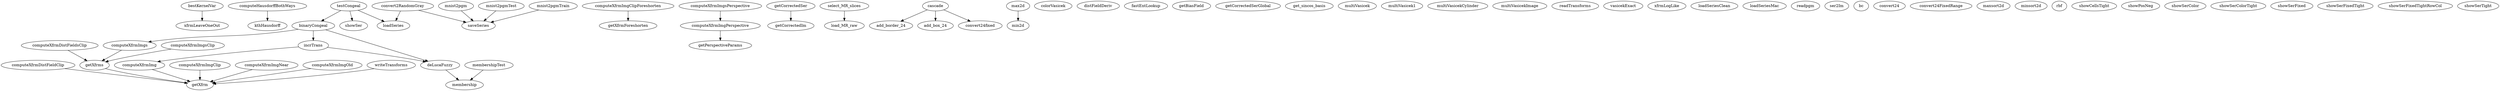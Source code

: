 /* Created by mdot for Matlab */
digraph m2html {
  bestKernelVar -> xfrmLeaveOneOut;
  computeHausdorffBothWays -> kthHausdorff;
  computeXfrmDistFieldClip -> getXfrm;
  computeXfrmDistFieldsClip -> getXfrms;
  computeXfrmImg -> getXfrm;
  computeXfrmImgClip -> getXfrm;
  computeXfrmImgClipForeshorten -> getXfrmForeshorten;
  computeXfrmImgNear -> getXfrm;
  computeXfrmImgOld -> getXfrm;
  computeXfrmImgPerspective -> getPerspectiveParams;
  computeXfrmImgs -> getXfrms;
  computeXfrmImgsClip -> getXfrms;
  computeXfrmImgsPerspective -> computeXfrmImgPerspective;
  getCorrectedSer -> getCorrectedIm;
  getXfrms -> getXfrm;
  writeTransforms -> getXfrm;
  deLucaFuzzy -> membership;
  mnist2pgm -> saveSeries;
  mnist2pgmTest -> saveSeries;
  mnist2pgmTrain -> saveSeries;
  select_MR_slices -> load_MR_raw;
  membershipTest -> membership;
  cascade -> add_border_24;
  cascade -> add_box_24;
  cascade -> convert24fixed;
  convert2RandomGray -> loadSeries;
  convert2RandomGray -> saveSeries;
  max2d -> min2d;
  binaryCongeal -> computeXfrmImgs;
  binaryCongeal -> deLucaFuzzy;
  binaryCongeal -> incrTrans;
  incrTrans -> computeXfrmImg;
  incrTrans -> deLucaFuzzy;
  testCongeal -> loadSeries;
  testCongeal -> showSer;
  testCongeal -> binaryCongeal;

  bestKernelVar [URL="Development/CONGEAL_SUPPORT/bestKernelVar.html"];
  colorVasicek [URL="Development/CONGEAL_SUPPORT/colorVasicek.html"];
  computeHausdorffBothWays [URL="Development/CONGEAL_SUPPORT/computeHausdorffBothWays.html"];
  computeXfrmDistFieldClip [URL="Development/CONGEAL_SUPPORT/computeXfrmDistFieldClip.html"];
  computeXfrmDistFieldsClip [URL="Development/CONGEAL_SUPPORT/computeXfrmDistFieldsClip.html"];
  computeXfrmImg [URL="Development/CONGEAL_SUPPORT/computeXfrmImg.html"];
  computeXfrmImgClip [URL="Development/CONGEAL_SUPPORT/computeXfrmImgClip.html"];
  computeXfrmImgClipForeshorten [URL="Development/CONGEAL_SUPPORT/computeXfrmImgClipForeshorten.html"];
  computeXfrmImgNear [URL="Development/CONGEAL_SUPPORT/computeXfrmImgNear.html"];
  computeXfrmImgOld [URL="Development/CONGEAL_SUPPORT/computeXfrmImgOld.html"];
  computeXfrmImgPerspective [URL="Development/CONGEAL_SUPPORT/computeXfrmImgPerspective.html"];
  computeXfrmImgs [URL="Development/CONGEAL_SUPPORT/computeXfrmImgs.html"];
  computeXfrmImgsClip [URL="Development/CONGEAL_SUPPORT/computeXfrmImgsClip.html"];
  computeXfrmImgsPerspective [URL="Development/CONGEAL_SUPPORT/computeXfrmImgsPerspective.html"];
  distFieldDeriv [URL="Development/CONGEAL_SUPPORT/distFieldDeriv.html"];
  fastEntLookup [URL="Development/CONGEAL_SUPPORT/fastEntLookup.html"];
  getBiasField [URL="Development/CONGEAL_SUPPORT/getBiasField.html"];
  getCorrectedIm [URL="Development/CONGEAL_SUPPORT/getCorrectedIm.html"];
  getCorrectedSer [URL="Development/CONGEAL_SUPPORT/getCorrectedSer.html"];
  getCorrectedSerGlobal [URL="Development/CONGEAL_SUPPORT/getCorrectedSerGlobal.html"];
  getPerspectiveParams [URL="Development/CONGEAL_SUPPORT/getPerspectiveParams.html"];
  getXfrm [URL="Development/CONGEAL_SUPPORT/getXfrm.html"];
  getXfrmForeshorten [URL="Development/CONGEAL_SUPPORT/getXfrmForeshorten.html"];
  getXfrms [URL="Development/CONGEAL_SUPPORT/getXfrms.html"];
  get_sincos_basis [URL="Development/CONGEAL_SUPPORT/get_sincos_basis.html"];
  kthHausdorff [URL="Development/CONGEAL_SUPPORT/kthHausdorff.html"];
  multiVasicek [URL="Development/CONGEAL_SUPPORT/multiVasicek.html"];
  multiVasicek1 [URL="Development/CONGEAL_SUPPORT/multiVasicek1.html"];
  multiVasicekCylinder [URL="Development/CONGEAL_SUPPORT/multiVasicekCylinder.html"];
  multiVasicekImage [URL="Development/CONGEAL_SUPPORT/multiVasicekImage.html"];
  readTransforms [URL="Development/CONGEAL_SUPPORT/readTransforms.html"];
  vasicekExact [URL="Development/CONGEAL_SUPPORT/vasicekExact.html"];
  writeTransforms [URL="Development/CONGEAL_SUPPORT/writeTransforms.html"];
  xfrmLeaveOneOut [URL="Development/CONGEAL_SUPPORT/xfrmLeaveOneOut.html"];
  xfrmLogLike [URL="Development/CONGEAL_SUPPORT/xfrmLogLike.html"];
  deLucaFuzzy [URL="Development/DE_LUCA_FUZZY/deLucaFuzzy.html"];
  loadSeries [URL="Development/IO/loadSeries.html"];
  loadSeriesClean [URL="Development/IO/loadSeriesClean.html"];
  loadSeriesMac [URL="Development/IO/loadSeriesMac.html"];
  load_MR_raw [URL="Development/IO/load_MR_raw.html"];
  mnist2pgm [URL="Development/IO/mnist2pgm.html"];
  mnist2pgmTest [URL="Development/IO/mnist2pgmTest.html"];
  mnist2pgmTrain [URL="Development/IO/mnist2pgmTrain.html"];
  readpgm [URL="Development/IO/readpgm.html"];
  saveSeries [URL="Development/IO/saveSeries.html"];
  select_MR_slices [URL="Development/IO/select_MR_slices.html"];
  ser2Im [URL="Development/IO/ser2Im.html"];
  membership [URL="Development/MEMBERSHIP/membership.html"];
  membershipTest [URL="Development/MEMBERSHIP/membershipTest.html"];
  add_border_24 [URL="Development/UTILITY/add_border_24.html"];
  add_box_24 [URL="Development/UTILITY/add_box_24.html"];
  bc [URL="Development/UTILITY/bc.html"];
  cascade [URL="Development/UTILITY/cascade.html"];
  convert24 [URL="Development/UTILITY/convert24.html"];
  convert24FixedRange [URL="Development/UTILITY/convert24FixedRange.html"];
  convert24fixed [URL="Development/UTILITY/convert24fixed.html"];
  convert2RandomGray [URL="Development/UTILITY/convert2RandomGray.html"];
  max2d [URL="Development/UTILITY/max2d.html"];
  maxsort2d [URL="Development/UTILITY/maxsort2d.html"];
  min2d [URL="Development/UTILITY/min2d.html"];
  minsort2d [URL="Development/UTILITY/minsort2d.html"];
  rbf [URL="Development/UTILITY/rbf.html"];
  showCellsTight [URL="Development/UTILITY/showCellsTight.html"];
  showPosNeg [URL="Development/UTILITY/showPosNeg.html"];
  showSer [URL="Development/UTILITY/showSer.html"];
  showSerColor [URL="Development/UTILITY/showSerColor.html"];
  showSerColorTight [URL="Development/UTILITY/showSerColorTight.html"];
  showSerFixed [URL="Development/UTILITY/showSerFixed.html"];
  showSerFixedTight [URL="Development/UTILITY/showSerFixedTight.html"];
  showSerFixedTightRowCol [URL="Development/UTILITY/showSerFixedTightRowCol.html"];
  showSerTight [URL="Development/UTILITY/showSerTight.html"];
  binaryCongeal [URL="Development/binaryCongeal.html"];
  incrTrans [URL="Development/incrTrans.html"];
  testCongeal [URL="Development/testCongeal.html"];
}